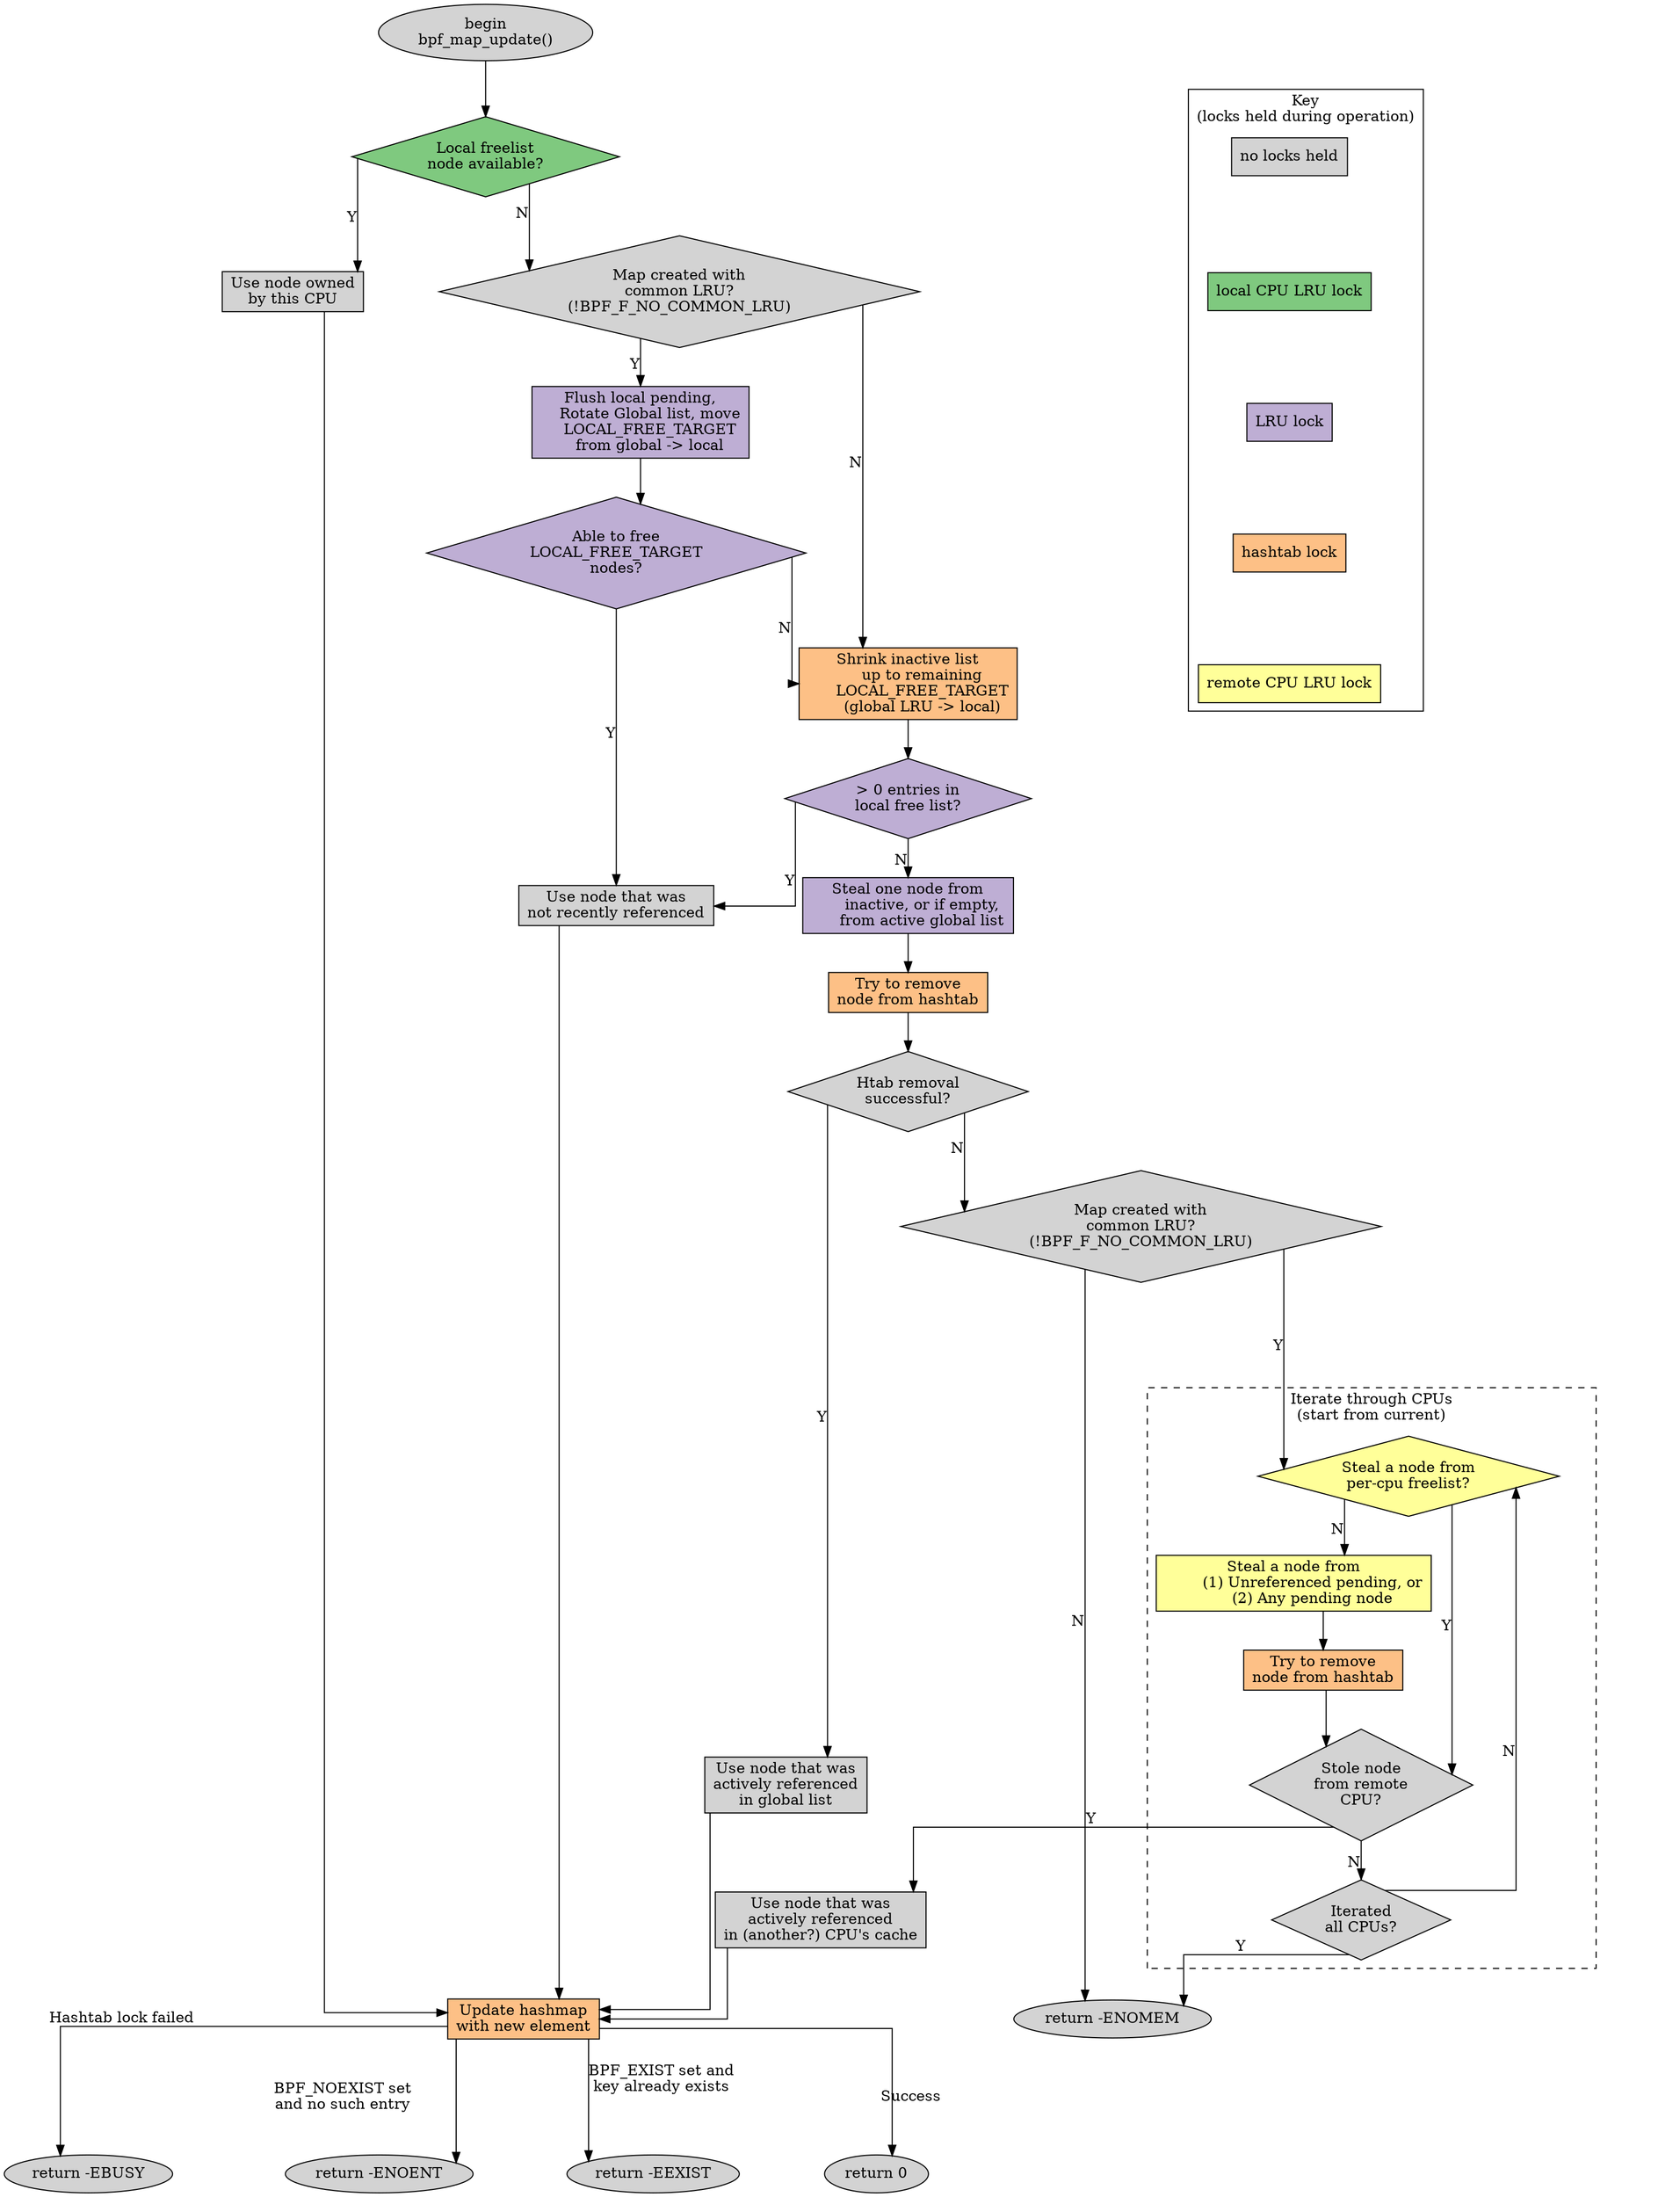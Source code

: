 // SPDX-License-Identifier: GPL-2.0-only
// Copyright (C) 2022-2023 Isovalent, Inc.
digraph {
  node [colorscheme=accent4,style=filled] # Apply colorscheme to all nodes
  graph [splines=ortho, nodesep=1]

  subgraph cluster_key {
    label = "Key\n(locks held during operation)";
    rankdir = TB;

    remote_lock [shape=rectangle,fillcolor=4,label="remote CPU LRU lock"]
    hash_lock [shape=rectangle,fillcolor=3,label="hashtab lock"]
    lru_lock [shape=rectangle,fillcolor=2,label="LRU lock"]
    local_lock [shape=rectangle,fillcolor=1,label="local CPU LRU lock"]
    no_lock [shape=rectangle,label="no locks held"]
  }

  begin [shape=oval,label="begin\nbpf_map_update()"]

  // Nodes below with an 'fn_' prefix are roughly labeled by the C function
  // names that initiate the corresponding logic in kernel/bpf/bpf_lru_list.c.
  // Number suffixes and errno suffixes handle subsections of the corresponding
  // logic in the function as of the writing of this dot.

  // cf. __local_list_pop_free() / bpf_percpu_lru_pop_free()
  local_freelist_check [shape=diamond,fillcolor=1,
    label="Local freelist\nnode available?"];
  use_local_node [shape=rectangle,
    label="Use node owned\nby this CPU"]

  // cf. bpf_lru_pop_free()
  common_lru_check [shape=diamond,
    label="Map created with\ncommon LRU?\n(!BPF_F_NO_COMMON_LRU)"];

  fn_bpf_lru_list_pop_free_to_local [shape=rectangle,fillcolor=2,
    label="Flush local pending,
    Rotate Global list, move
    LOCAL_FREE_TARGET
    from global -> local"]
  // Also corresponds to:
  // fn__local_list_flush()
  // fn_bpf_lru_list_rotate()
  fn___bpf_lru_node_move_to_free[shape=diamond,fillcolor=2,
    label="Able to free\nLOCAL_FREE_TARGET\nnodes?"]

  fn___bpf_lru_list_shrink_inactive [shape=rectangle,fillcolor=3,
    label="Shrink inactive list
      up to remaining
      LOCAL_FREE_TARGET
      (global LRU -> local)"]
  fn___bpf_lru_list_shrink [shape=diamond,fillcolor=2,
    label="> 0 entries in\nlocal free list?"]
  fn___bpf_lru_list_shrink2 [shape=rectangle,fillcolor=2,
    label="Steal one node from
      inactive, or if empty,
      from active global list"]
  fn___bpf_lru_list_shrink3 [shape=rectangle,fillcolor=3,
    label="Try to remove\nnode from hashtab"]

  local_freelist_check2 [shape=diamond,label="Htab removal\nsuccessful?"]
  common_lru_check2 [shape=diamond,
    label="Map created with\ncommon LRU?\n(!BPF_F_NO_COMMON_LRU)"];

  subgraph cluster_remote_lock {
    label = "Iterate through CPUs\n(start from current)";
    style = dashed;
    rankdir=LR;

    local_freelist_check5 [shape=diamond,fillcolor=4,
      label="Steal a node from\nper-cpu freelist?"]
    local_freelist_check6 [shape=rectangle,fillcolor=4,
      label="Steal a node from
        (1) Unreferenced pending, or
        (2) Any pending node"]
    local_freelist_check7 [shape=rectangle,fillcolor=3,
      label="Try to remove\nnode from hashtab"]
    fn_htab_lru_map_update_elem [shape=diamond,
      label="Stole node\nfrom remote\nCPU?"]
    fn_htab_lru_map_update_elem2 [shape=diamond,label="Iterated\nall CPUs?"]
    // Also corresponds to:
    // use_local_node()
    // fn__local_list_pop_pending()
  }

  fn_bpf_lru_list_pop_free_to_local2 [shape=rectangle,
    label="Use node that was\nnot recently referenced"]
  local_freelist_check4 [shape=rectangle,
    label="Use node that was\nactively referenced\nin global list"]
  fn_htab_lru_map_update_elem_ENOMEM [shape=oval,label="return -ENOMEM"]
  fn_htab_lru_map_update_elem3 [shape=rectangle,
    label="Use node that was\nactively referenced\nin (another?) CPU's cache"]
  fn_htab_lru_map_update_elem4 [shape=rectangle,fillcolor=3,
    label="Update hashmap\nwith new element"]
  fn_htab_lru_map_update_elem5 [shape=oval,label="return 0"]
  fn_htab_lru_map_update_elem_EBUSY [shape=oval,label="return -EBUSY"]
  fn_htab_lru_map_update_elem_EEXIST [shape=oval,label="return -EEXIST"]
  fn_htab_lru_map_update_elem_ENOENT [shape=oval,label="return -ENOENT"]

  begin -> local_freelist_check
  local_freelist_check -> use_local_node [xlabel="Y"]
  local_freelist_check -> common_lru_check [xlabel="N"]
  common_lru_check -> fn_bpf_lru_list_pop_free_to_local [xlabel="Y"]
  common_lru_check -> fn___bpf_lru_list_shrink_inactive [xlabel="N"]
  fn_bpf_lru_list_pop_free_to_local -> fn___bpf_lru_node_move_to_free
  fn___bpf_lru_node_move_to_free ->
    fn_bpf_lru_list_pop_free_to_local2 [xlabel="Y"]
  fn___bpf_lru_node_move_to_free ->
    fn___bpf_lru_list_shrink_inactive [xlabel="N"]
  fn___bpf_lru_list_shrink_inactive -> fn___bpf_lru_list_shrink
  fn___bpf_lru_list_shrink -> fn_bpf_lru_list_pop_free_to_local2 [xlabel = "Y"]
  fn___bpf_lru_list_shrink -> fn___bpf_lru_list_shrink2 [xlabel="N"]
  fn___bpf_lru_list_shrink2 -> fn___bpf_lru_list_shrink3
  fn___bpf_lru_list_shrink3 -> local_freelist_check2
  local_freelist_check2 -> local_freelist_check4 [xlabel = "Y"]
  local_freelist_check2 -> common_lru_check2 [xlabel = "N"]
  common_lru_check2 -> local_freelist_check5 [xlabel = "Y"]
  common_lru_check2 -> fn_htab_lru_map_update_elem_ENOMEM [xlabel = "N"]
  local_freelist_check5 -> fn_htab_lru_map_update_elem [xlabel = "Y"]
  local_freelist_check5 -> local_freelist_check6 [xlabel = "N"]
  local_freelist_check6 -> local_freelist_check7
  local_freelist_check7 -> fn_htab_lru_map_update_elem

  fn_htab_lru_map_update_elem -> fn_htab_lru_map_update_elem3 [xlabel = "Y"]
  fn_htab_lru_map_update_elem -> fn_htab_lru_map_update_elem2  [xlabel = "N"]
  fn_htab_lru_map_update_elem2 ->
    fn_htab_lru_map_update_elem_ENOMEM [xlabel = "Y"]
  fn_htab_lru_map_update_elem2 -> local_freelist_check5 [xlabel = "N"]
  fn_htab_lru_map_update_elem3 -> fn_htab_lru_map_update_elem4

  use_local_node -> fn_htab_lru_map_update_elem4
  fn_bpf_lru_list_pop_free_to_local2 -> fn_htab_lru_map_update_elem4
  local_freelist_check4 -> fn_htab_lru_map_update_elem4

  fn_htab_lru_map_update_elem4 -> fn_htab_lru_map_update_elem5 [label="Success"]
  fn_htab_lru_map_update_elem4 ->
    fn_htab_lru_map_update_elem_EBUSY [xlabel="Hashtab lock failed"]
  fn_htab_lru_map_update_elem4 ->
    fn_htab_lru_map_update_elem_EEXIST [xlabel="BPF_EXIST set and\nkey already exists"]
  fn_htab_lru_map_update_elem4 ->
    fn_htab_lru_map_update_elem_ENOENT [label="BPF_NOEXIST set\nand no such entry"]

  // Create invisible pad nodes to line up various nodes
  pad0 [style=invis]
  pad1 [style=invis]
  pad2 [style=invis]
  pad3 [style=invis]
  pad4 [style=invis]

  // Line up the key with the top of the graph
  no_lock -> local_lock [style=invis]
  local_lock -> lru_lock [style=invis]
  lru_lock -> hash_lock [style=invis]
  hash_lock -> remote_lock [style=invis]
  remote_lock -> local_freelist_check5 [style=invis]
  remote_lock -> fn___bpf_lru_list_shrink [style=invis]

  // Line up return code nodes at the bottom of the graph
  fn_htab_lru_map_update_elem -> pad0 [style=invis]
  pad0 -> pad1 [style=invis]
  pad1 -> pad2 [style=invis]
  //pad2-> fn_htab_lru_map_update_elem_ENOMEM [style=invis]
  fn_htab_lru_map_update_elem4 -> pad3 [style=invis]
  pad3 -> fn_htab_lru_map_update_elem5  [style=invis]
  pad3 -> fn_htab_lru_map_update_elem_EBUSY  [style=invis]
  pad3 -> fn_htab_lru_map_update_elem_EEXIST  [style=invis]
  pad3 -> fn_htab_lru_map_update_elem_ENOENT  [style=invis]

  // Reduce diagram width by forcing some nodes to appear above others
  local_freelist_check4 -> fn_htab_lru_map_update_elem3 [style=invis]
  common_lru_check2 -> pad4 [style=invis]
  pad4 -> local_freelist_check5 [style=invis]
}

